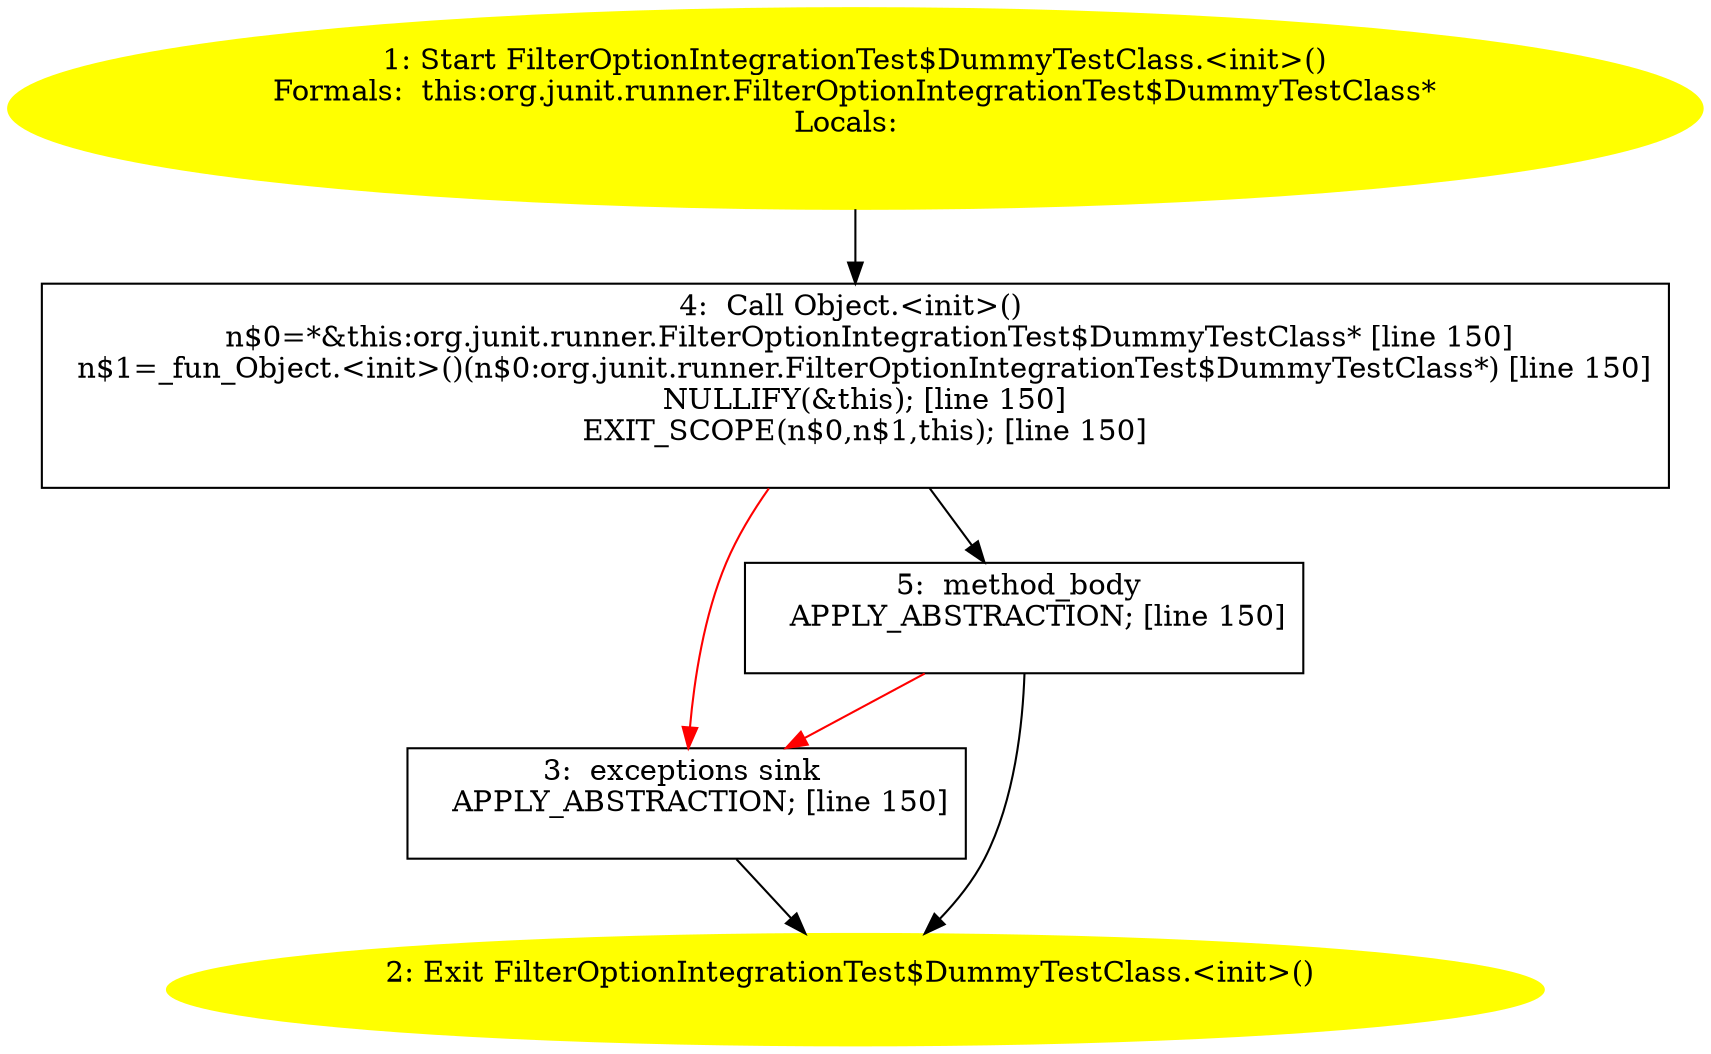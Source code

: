 /* @generated */
digraph cfg {
"org.junit.runner.FilterOptionIntegrationTest$DummyTestClass.<init>().fce38d881681799585d64b148770308c_1" [label="1: Start FilterOptionIntegrationTest$DummyTestClass.<init>()\nFormals:  this:org.junit.runner.FilterOptionIntegrationTest$DummyTestClass*\nLocals:  \n  " color=yellow style=filled]
	

	 "org.junit.runner.FilterOptionIntegrationTest$DummyTestClass.<init>().fce38d881681799585d64b148770308c_1" -> "org.junit.runner.FilterOptionIntegrationTest$DummyTestClass.<init>().fce38d881681799585d64b148770308c_4" ;
"org.junit.runner.FilterOptionIntegrationTest$DummyTestClass.<init>().fce38d881681799585d64b148770308c_2" [label="2: Exit FilterOptionIntegrationTest$DummyTestClass.<init>() \n  " color=yellow style=filled]
	

"org.junit.runner.FilterOptionIntegrationTest$DummyTestClass.<init>().fce38d881681799585d64b148770308c_3" [label="3:  exceptions sink \n   APPLY_ABSTRACTION; [line 150]\n " shape="box"]
	

	 "org.junit.runner.FilterOptionIntegrationTest$DummyTestClass.<init>().fce38d881681799585d64b148770308c_3" -> "org.junit.runner.FilterOptionIntegrationTest$DummyTestClass.<init>().fce38d881681799585d64b148770308c_2" ;
"org.junit.runner.FilterOptionIntegrationTest$DummyTestClass.<init>().fce38d881681799585d64b148770308c_4" [label="4:  Call Object.<init>() \n   n$0=*&this:org.junit.runner.FilterOptionIntegrationTest$DummyTestClass* [line 150]\n  n$1=_fun_Object.<init>()(n$0:org.junit.runner.FilterOptionIntegrationTest$DummyTestClass*) [line 150]\n  NULLIFY(&this); [line 150]\n  EXIT_SCOPE(n$0,n$1,this); [line 150]\n " shape="box"]
	

	 "org.junit.runner.FilterOptionIntegrationTest$DummyTestClass.<init>().fce38d881681799585d64b148770308c_4" -> "org.junit.runner.FilterOptionIntegrationTest$DummyTestClass.<init>().fce38d881681799585d64b148770308c_5" ;
	 "org.junit.runner.FilterOptionIntegrationTest$DummyTestClass.<init>().fce38d881681799585d64b148770308c_4" -> "org.junit.runner.FilterOptionIntegrationTest$DummyTestClass.<init>().fce38d881681799585d64b148770308c_3" [color="red" ];
"org.junit.runner.FilterOptionIntegrationTest$DummyTestClass.<init>().fce38d881681799585d64b148770308c_5" [label="5:  method_body \n   APPLY_ABSTRACTION; [line 150]\n " shape="box"]
	

	 "org.junit.runner.FilterOptionIntegrationTest$DummyTestClass.<init>().fce38d881681799585d64b148770308c_5" -> "org.junit.runner.FilterOptionIntegrationTest$DummyTestClass.<init>().fce38d881681799585d64b148770308c_2" ;
	 "org.junit.runner.FilterOptionIntegrationTest$DummyTestClass.<init>().fce38d881681799585d64b148770308c_5" -> "org.junit.runner.FilterOptionIntegrationTest$DummyTestClass.<init>().fce38d881681799585d64b148770308c_3" [color="red" ];
}
